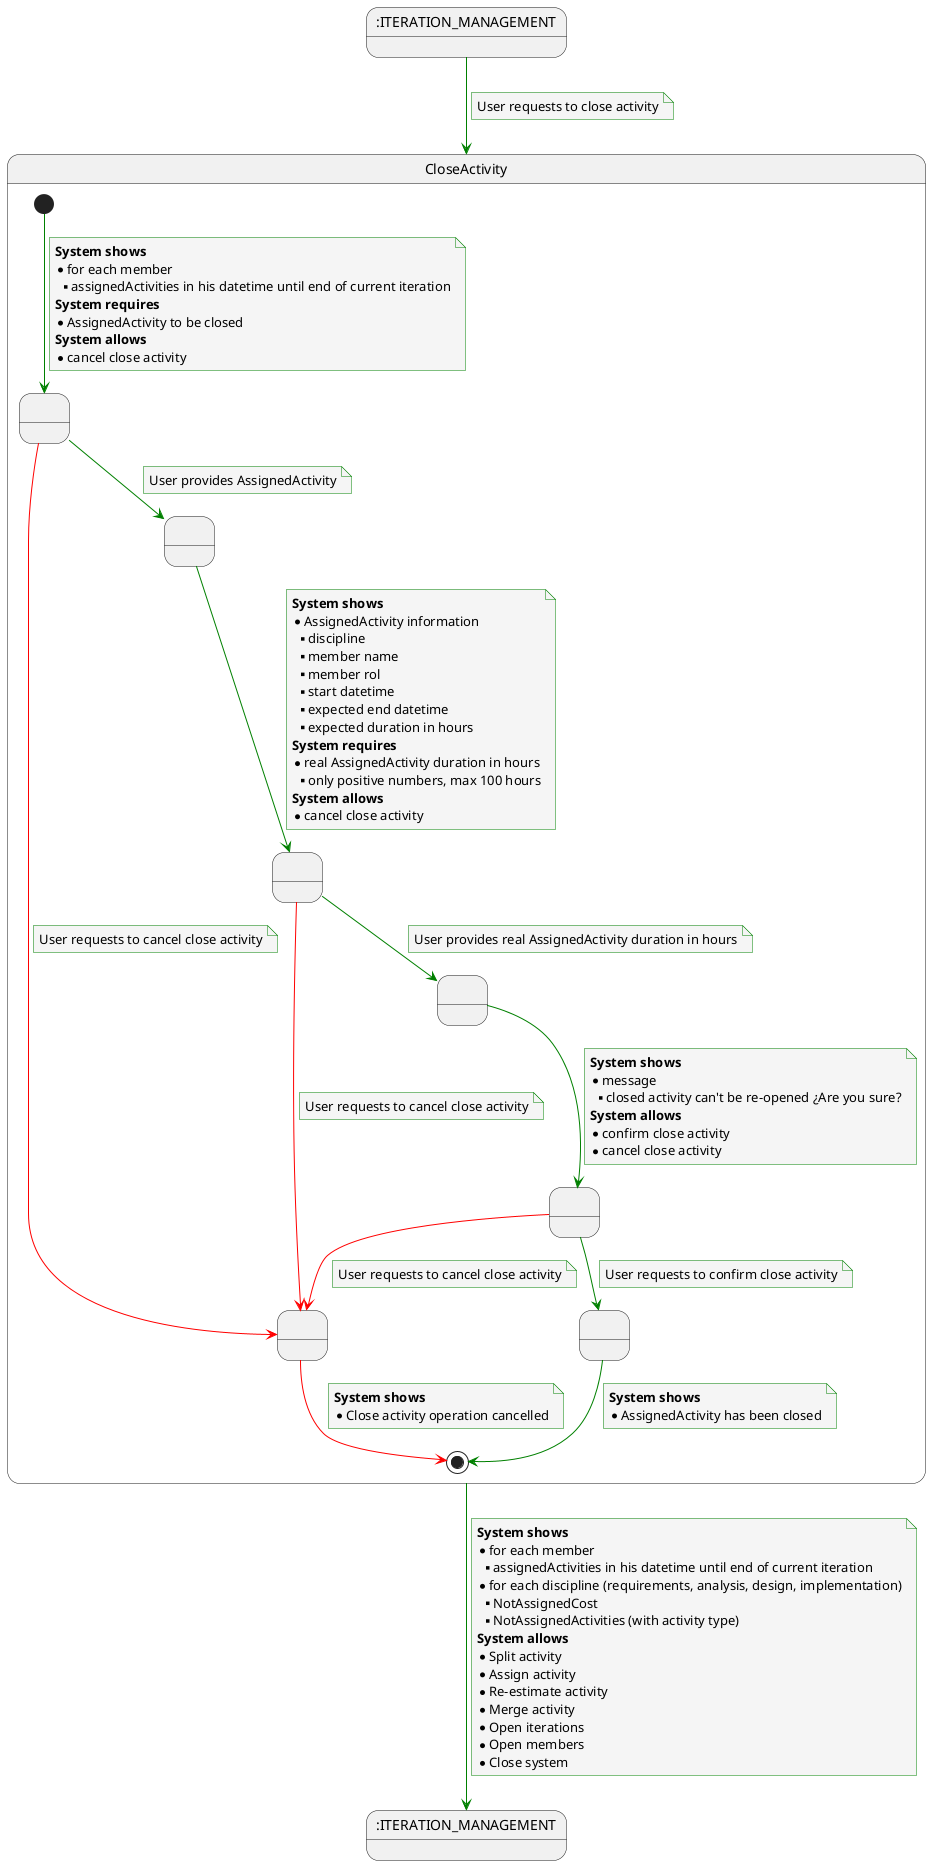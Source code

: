@startuml

    skinparam {
        NoteBackgroundColor #whiteSmoke
        ArrowColor #green
        NoteBorderColor #green
    }

    state ITERATION_MANAGEMENT_START as ":ITERATION_MANAGEMENT"
    state ITERATION_MANAGEMENT_END as ":ITERATION_MANAGEMENT"

    ITERATION_MANAGEMENT_START --> CloseActivity
    note on link
        User requests to close activity
    end note


    state CloseActivity {
        state 5 as " "
        state 13 as " "
        state 14 as " "
        state 16 as " "
        state 17 as " "
        state alternativeWay as " "
        state 15 as " "

    [*] --> 13
    note on link
    <b>System shows</b>
    * for each member
    **assignedActivities in his datetime until end of current iteration
    <b>System requires</b>
    * AssignedActivity to be closed
    <b>System allows</b>
    * cancel close activity
    end note

    13 -[#red]-> alternativeWay
    note on link
        User requests to cancel close activity
    end note

    13 --> 5
    note on link
        User provides AssignedActivity
    end note

    5 --> 14
    note on link
    <b>System shows</b>
    * AssignedActivity information
    ** discipline
    ** member name
    ** member rol
    ** start datetime
    ** expected end datetime
    ** expected duration in hours
    <b>System requires</b>
    * real AssignedActivity duration in hours
    ** only positive numbers, max 100 hours
    <b>System allows</b>
    * cancel close activity
    end note

    14 -[#red]-> alternativeWay
    note on link
        User requests to cancel close activity
    end note

    14 --> 16
    note on link
        User provides real AssignedActivity duration in hours
    end note

    16 --> 17
    note on link
    <b>System shows</b>
    * message
    **closed activity can't be re-opened ¿Are you sure?
    <b>System allows</b>
    *confirm close activity
    *cancel close activity
    end note

    17 --> 15
    note on link
    User requests to confirm close activity
    end note

    17 -[#red]-> alternativeWay
    note on link
    User requests to cancel close activity
    end note

    alternativeWay -[#red]-> [*]
    note on link
         <b>System shows</b>
         * Close activity operation cancelled
    end note

    15 --> [*]
    note on link
     <b>System shows</b>
     * AssignedActivity has been closed
     end note

     }

     CloseActivity -down-> ITERATION_MANAGEMENT_END
         note on link
          <b>System shows</b>
          * for each member
          **assignedActivities in his datetime until end of current iteration
          * for each discipline (requirements, analysis, design, implementation)
          ** NotAssignedCost
          ** NotAssignedActivities (with activity type)
          <b>System allows</b>
          * Split activity
          * Assign activity
          * Re-estimate activity
          * Merge activity
          * Open iterations
          * Open members
          * Close system
          end note


@enduml
